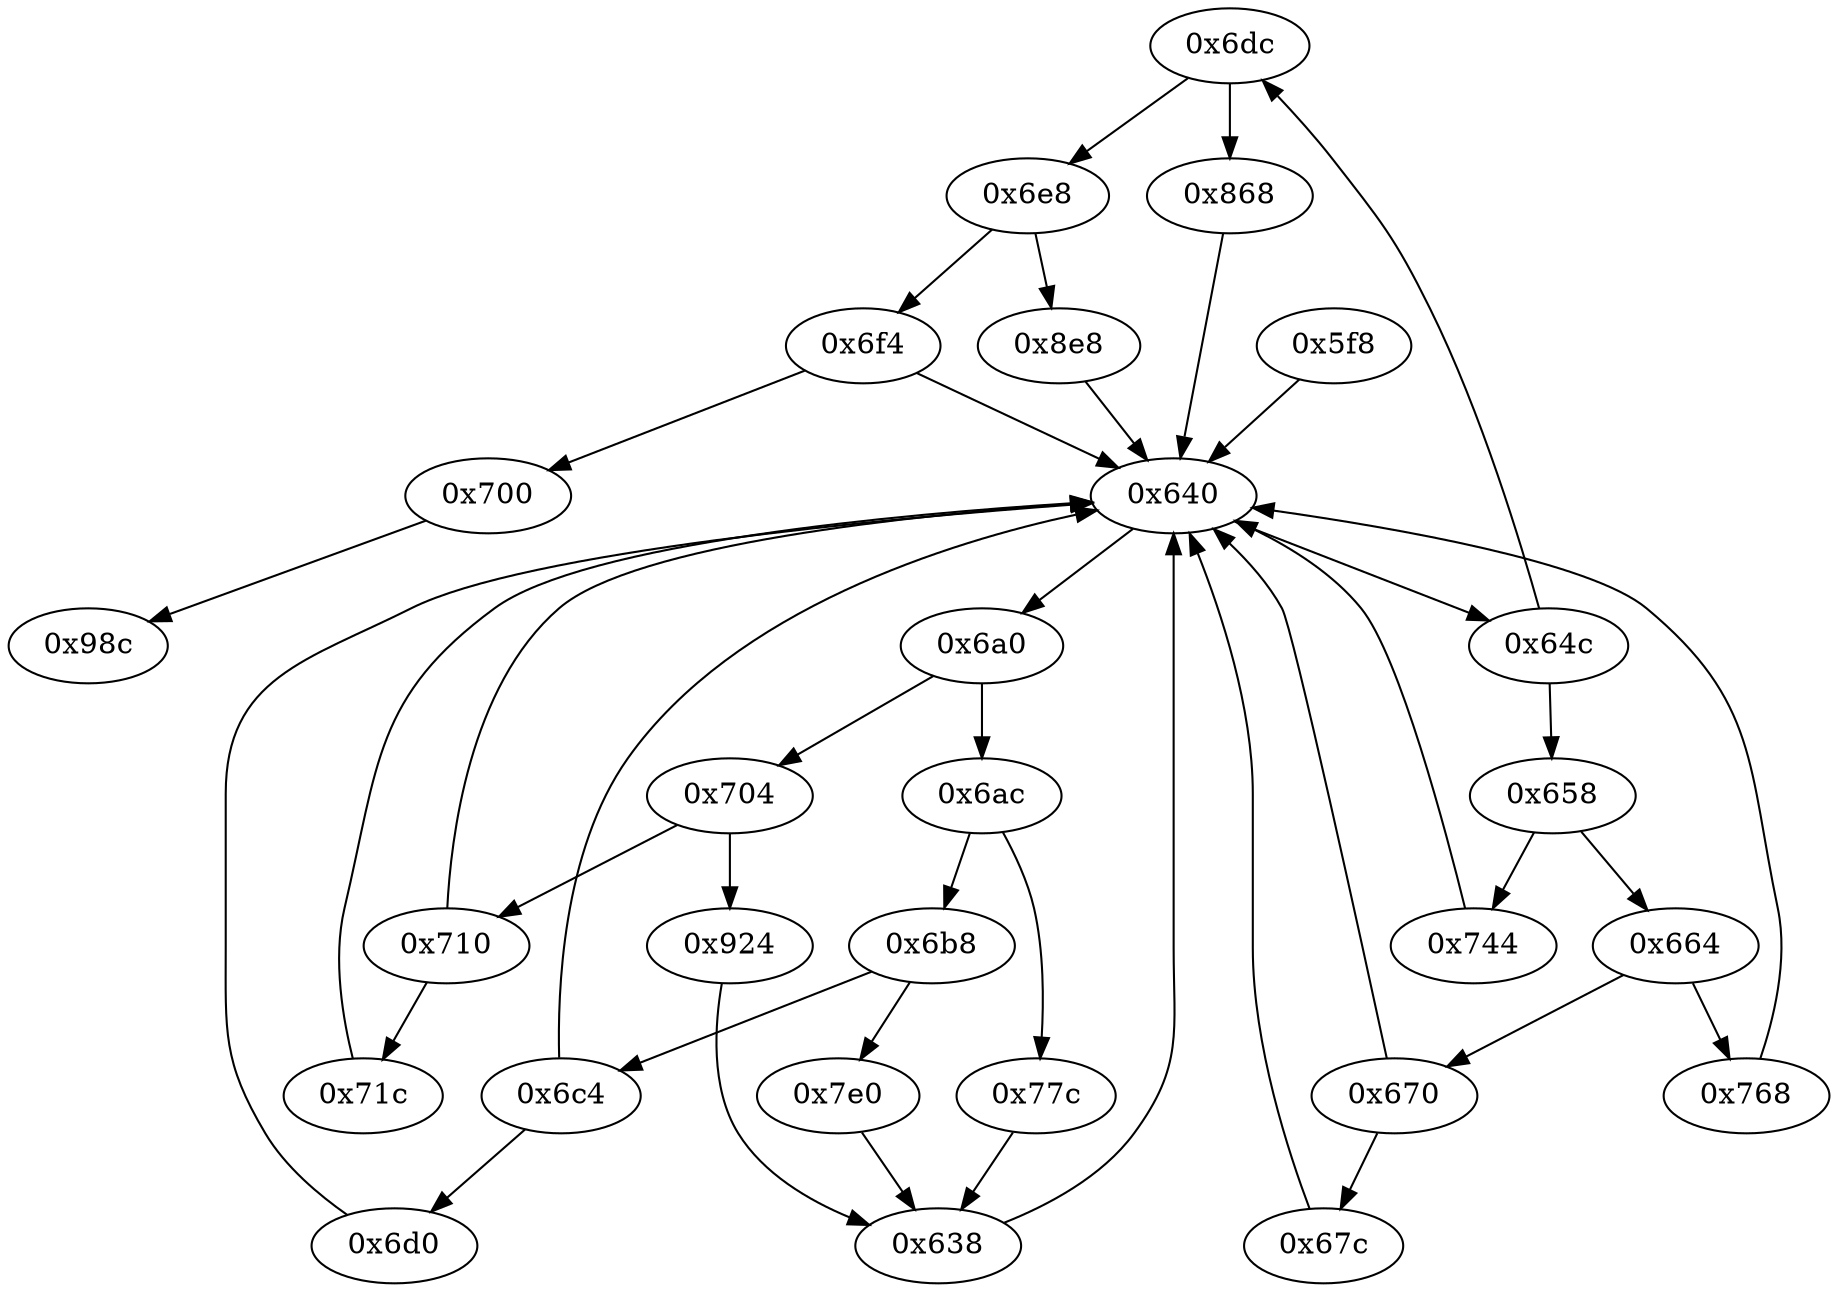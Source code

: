 strict digraph "" {
	"0x6dc"	 [opcode="[u'ldr', u'cmp', u'b']"];
	"0x6e8"	 [opcode="[u'ldr', u'cmp', u'b']"];
	"0x6dc" -> "0x6e8";
	"0x868"	 [opcode="[u'ldr', u'ldr', u'mov', u'add', u'add', u'sub', u'str', u'ldr', u'ldr', u'ldr', u'sub', u'sub', u'add', u'mul', u'mvn', u'mvn', \
u'ldr', u'orr', u'ldr', u'cmn', u'ldr', u'mov', u'cmp', u'mov', u'mov', u'mov', u'cmn', u'mov', u'mov', u'teq', u'mov', u'b']"];
	"0x6dc" -> "0x868";
	"0x8e8"	 [opcode="[u'ldr', u'ldr', u'ldr', u'ldr', u'ldr', u'ldr', u'ldr', u'ldr', u'ldr', u'ldr', u'ldr', u'ldr', u'ldr', u'mov', u'b']"];
	"0x6e8" -> "0x8e8";
	"0x6f4"	 [opcode="[u'ldr', u'cmp', u'b']"];
	"0x6e8" -> "0x6f4";
	"0x6a0"	 [opcode="[u'ldr', u'cmp', u'b']"];
	"0x6ac"	 [opcode="[u'ldr', u'cmp', u'b']"];
	"0x6a0" -> "0x6ac";
	"0x704"	 [opcode="[u'ldr', u'cmp', u'b']"];
	"0x6a0" -> "0x704";
	"0x640"	 [opcode="[u'ldr', u'cmp', u'b']"];
	"0x868" -> "0x640";
	"0x658"	 [opcode="[u'ldr', u'cmp', u'b']"];
	"0x664"	 [opcode="[u'ldr', u'cmp', u'b']"];
	"0x658" -> "0x664";
	"0x744"	 [opcode="[u'ldr', u'ldr', u'ldr', u'ldr', u'ldr', u'ldr', u'ldr', u'mov', u'b']"];
	"0x658" -> "0x744";
	"0x710"	 [opcode="[u'ldr', u'cmp', u'b']"];
	"0x710" -> "0x640";
	"0x71c"	 [opcode="[u'ldr', u'str', u'str', u'ldr', u'ldr', u'ldr', u'ldr', u'cmp', u'mov', u'b']"];
	"0x710" -> "0x71c";
	"0x670"	 [opcode="[u'ldr', u'cmp', u'b']"];
	"0x670" -> "0x640";
	"0x67c"	 [opcode="[u'ldr', u'ldr', u'ldr', u'ldrsb', u'ldr', u'ldr', u'cmp', u'mov', u'b']"];
	"0x670" -> "0x67c";
	"0x6c4"	 [opcode="[u'ldr', u'cmp', u'b']"];
	"0x6d0"	 [opcode="[u'ldr', u'mov', u'b']"];
	"0x6c4" -> "0x6d0";
	"0x6c4" -> "0x640";
	"0x7e0"	 [opcode="[u'ldr', u'ldr', u'ldr', u'rsb', u'sub', u'mov', u'str', u'ldr', u'ldr', u'rsb', u'rsb', u'str', u'ldr', u'ldr', u'ldr', u'add', \
u'cmp', u'sub', u'mov', u'sub', u'mul', u'mvn', u'mvn', u'mov', u'orr', u'ldr', u'cmn', u'mov', u'teq', u'mov', u'mov', u'cmn', \
u'mov', u'b']"];
	"0x638"	 [opcode="[u'cmp', u'mov']"];
	"0x7e0" -> "0x638";
	"0x638" -> "0x640";
	"0x6d0" -> "0x640";
	"0x64c"	 [opcode="[u'ldr', u'cmp', u'b']"];
	"0x64c" -> "0x6dc";
	"0x64c" -> "0x658";
	"0x6b8"	 [opcode="[u'ldr', u'cmp', u'b']"];
	"0x6ac" -> "0x6b8";
	"0x77c"	 [opcode="[u'ldr', u'ldr', u'mov', u'ldr', u'ldr', u'ldr', u'add', u'cmp', u'sub', u'mov', u'sub', u'mul', u'mvn', u'mvn', u'orr', u'mov', \
u'cmn', u'mov', u'teq', u'mov', u'mov', u'cmn', u'mov', u'mov', u'b']"];
	"0x6ac" -> "0x77c";
	"0x924"	 [opcode="[u'ldr', u'ldr', u'str', u'mov', u'ldr', u'ldr', u'ldr', u'add', u'cmp', u'sub', u'mov', u'sub', u'mul', u'mvn', u'mvn', u'orr', \
u'mov', u'cmn', u'mov', u'teq', u'mov', u'mov', u'cmn', u'mov', u'mov', u'b']"];
	"0x924" -> "0x638";
	"0x8e8" -> "0x640";
	"0x700"	 [opcode="[u'b']"];
	"0x6f4" -> "0x700";
	"0x6f4" -> "0x640";
	"0x98c"	 [opcode="[u'ldr', u'ldr', u'add', u'bl', u'mov', u'sub', u'pop']"];
	"0x664" -> "0x670";
	"0x768"	 [opcode="[u'ldr', u'str', u'ldr', u'ldr', u'b']"];
	"0x664" -> "0x768";
	"0x700" -> "0x98c";
	"0x6b8" -> "0x6c4";
	"0x6b8" -> "0x7e0";
	"0x704" -> "0x710";
	"0x704" -> "0x924";
	"0x77c" -> "0x638";
	"0x768" -> "0x640";
	"0x640" -> "0x6a0";
	"0x640" -> "0x64c";
	"0x67c" -> "0x640";
	"0x71c" -> "0x640";
	"0x744" -> "0x640";
	"0x5f8"	 [opcode="[u'push', u'add', u'sub', u'str', u'mov', u'str', u'mov', u'str', u'ldr', u'ldr', u'ldr', u'ldr', u'ldr', u'ldr', u'str', u'b']"];
	"0x5f8" -> "0x640";
}
